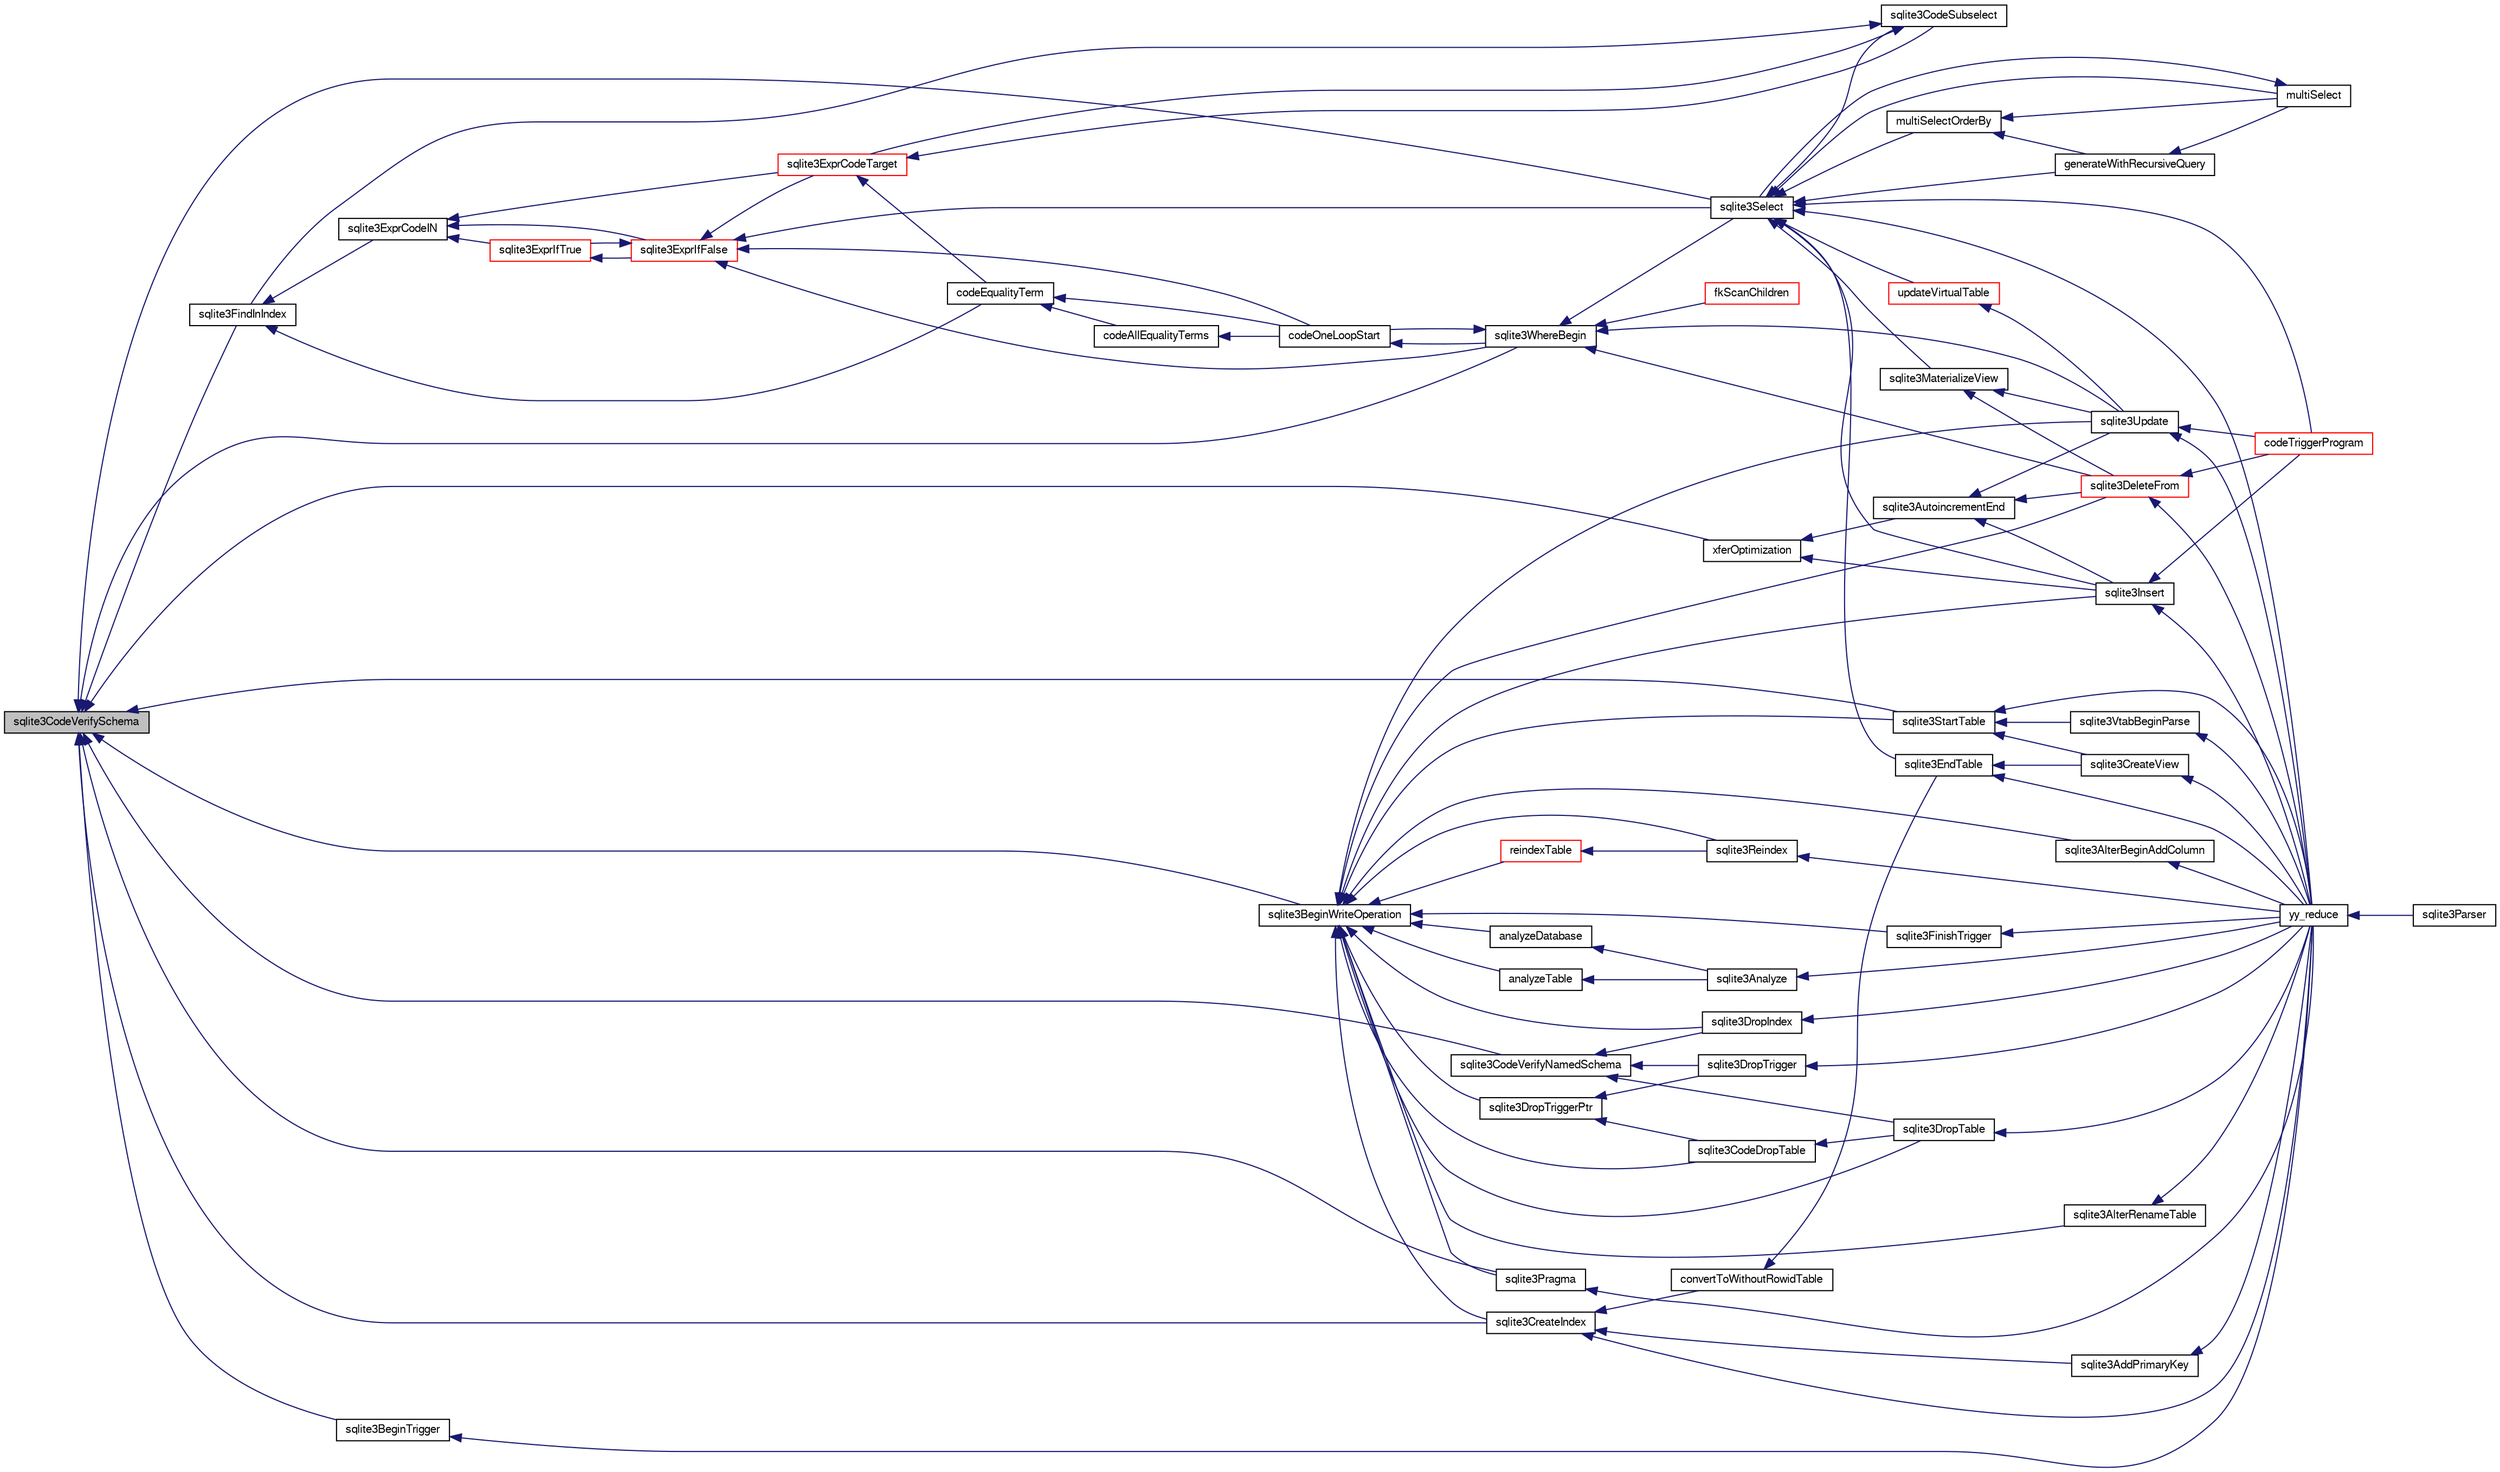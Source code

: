 digraph "sqlite3CodeVerifySchema"
{
  edge [fontname="FreeSans",fontsize="10",labelfontname="FreeSans",labelfontsize="10"];
  node [fontname="FreeSans",fontsize="10",shape=record];
  rankdir="LR";
  Node479420 [label="sqlite3CodeVerifySchema",height=0.2,width=0.4,color="black", fillcolor="grey75", style="filled", fontcolor="black"];
  Node479420 -> Node479421 [dir="back",color="midnightblue",fontsize="10",style="solid",fontname="FreeSans"];
  Node479421 [label="sqlite3FindInIndex",height=0.2,width=0.4,color="black", fillcolor="white", style="filled",URL="$sqlite3_8c.html#af7d8c56ab0231f44bb5f87b3fafeffb2"];
  Node479421 -> Node479422 [dir="back",color="midnightblue",fontsize="10",style="solid",fontname="FreeSans"];
  Node479422 [label="sqlite3ExprCodeIN",height=0.2,width=0.4,color="black", fillcolor="white", style="filled",URL="$sqlite3_8c.html#ad9cf4f5b5ffb90c24a4a0900c8626193"];
  Node479422 -> Node479423 [dir="back",color="midnightblue",fontsize="10",style="solid",fontname="FreeSans"];
  Node479423 [label="sqlite3ExprCodeTarget",height=0.2,width=0.4,color="red", fillcolor="white", style="filled",URL="$sqlite3_8c.html#a4f308397a0a3ed299ed31aaa1ae2a293"];
  Node479423 -> Node479424 [dir="back",color="midnightblue",fontsize="10",style="solid",fontname="FreeSans"];
  Node479424 [label="sqlite3CodeSubselect",height=0.2,width=0.4,color="black", fillcolor="white", style="filled",URL="$sqlite3_8c.html#aa69b46d2204a1d1b110107a1be12ee0c"];
  Node479424 -> Node479421 [dir="back",color="midnightblue",fontsize="10",style="solid",fontname="FreeSans"];
  Node479424 -> Node479423 [dir="back",color="midnightblue",fontsize="10",style="solid",fontname="FreeSans"];
  Node479423 -> Node479489 [dir="back",color="midnightblue",fontsize="10",style="solid",fontname="FreeSans"];
  Node479489 [label="codeEqualityTerm",height=0.2,width=0.4,color="black", fillcolor="white", style="filled",URL="$sqlite3_8c.html#ad88a57073f031452c9843e97f15acc47"];
  Node479489 -> Node479490 [dir="back",color="midnightblue",fontsize="10",style="solid",fontname="FreeSans"];
  Node479490 [label="codeAllEqualityTerms",height=0.2,width=0.4,color="black", fillcolor="white", style="filled",URL="$sqlite3_8c.html#a3095598b812500a4efe41bf17cd49381"];
  Node479490 -> Node479467 [dir="back",color="midnightblue",fontsize="10",style="solid",fontname="FreeSans"];
  Node479467 [label="codeOneLoopStart",height=0.2,width=0.4,color="black", fillcolor="white", style="filled",URL="$sqlite3_8c.html#aa868875120b151c169cc79139ed6e008"];
  Node479467 -> Node479458 [dir="back",color="midnightblue",fontsize="10",style="solid",fontname="FreeSans"];
  Node479458 [label="sqlite3WhereBegin",height=0.2,width=0.4,color="black", fillcolor="white", style="filled",URL="$sqlite3_8c.html#acad049f5c9a96a8118cffd5e5ce89f7c"];
  Node479458 -> Node479443 [dir="back",color="midnightblue",fontsize="10",style="solid",fontname="FreeSans"];
  Node479443 [label="sqlite3DeleteFrom",height=0.2,width=0.4,color="red", fillcolor="white", style="filled",URL="$sqlite3_8c.html#ab9b4b45349188b49eabb23f94608a091"];
  Node479443 -> Node479446 [dir="back",color="midnightblue",fontsize="10",style="solid",fontname="FreeSans"];
  Node479446 [label="codeTriggerProgram",height=0.2,width=0.4,color="red", fillcolor="white", style="filled",URL="$sqlite3_8c.html#a120801f59d9281d201d2ff4b2606836e"];
  Node479443 -> Node479433 [dir="back",color="midnightblue",fontsize="10",style="solid",fontname="FreeSans"];
  Node479433 [label="yy_reduce",height=0.2,width=0.4,color="black", fillcolor="white", style="filled",URL="$sqlite3_8c.html#a7c419a9b25711c666a9a2449ef377f14"];
  Node479433 -> Node479434 [dir="back",color="midnightblue",fontsize="10",style="solid",fontname="FreeSans"];
  Node479434 [label="sqlite3Parser",height=0.2,width=0.4,color="black", fillcolor="white", style="filled",URL="$sqlite3_8c.html#a0327d71a5fabe0b6a343d78a2602e72a"];
  Node479458 -> Node479459 [dir="back",color="midnightblue",fontsize="10",style="solid",fontname="FreeSans"];
  Node479459 [label="fkScanChildren",height=0.2,width=0.4,color="red", fillcolor="white", style="filled",URL="$sqlite3_8c.html#a67c9dcb484336b3155e7a82a037d4691"];
  Node479458 -> Node479461 [dir="back",color="midnightblue",fontsize="10",style="solid",fontname="FreeSans"];
  Node479461 [label="sqlite3Select",height=0.2,width=0.4,color="black", fillcolor="white", style="filled",URL="$sqlite3_8c.html#a2465ee8c956209ba4b272477b7c21a45"];
  Node479461 -> Node479424 [dir="back",color="midnightblue",fontsize="10",style="solid",fontname="FreeSans"];
  Node479461 -> Node479436 [dir="back",color="midnightblue",fontsize="10",style="solid",fontname="FreeSans"];
  Node479436 [label="sqlite3EndTable",height=0.2,width=0.4,color="black", fillcolor="white", style="filled",URL="$sqlite3_8c.html#a7b5f2c66c0f0b6f819d970ca389768b0"];
  Node479436 -> Node479437 [dir="back",color="midnightblue",fontsize="10",style="solid",fontname="FreeSans"];
  Node479437 [label="sqlite3CreateView",height=0.2,width=0.4,color="black", fillcolor="white", style="filled",URL="$sqlite3_8c.html#a9d85cb00ff71dee5cd9a019503a6982e"];
  Node479437 -> Node479433 [dir="back",color="midnightblue",fontsize="10",style="solid",fontname="FreeSans"];
  Node479436 -> Node479433 [dir="back",color="midnightblue",fontsize="10",style="solid",fontname="FreeSans"];
  Node479461 -> Node479462 [dir="back",color="midnightblue",fontsize="10",style="solid",fontname="FreeSans"];
  Node479462 [label="sqlite3MaterializeView",height=0.2,width=0.4,color="black", fillcolor="white", style="filled",URL="$sqlite3_8c.html#a4557984b0b75f998fb0c3f231c9b1def"];
  Node479462 -> Node479443 [dir="back",color="midnightblue",fontsize="10",style="solid",fontname="FreeSans"];
  Node479462 -> Node479451 [dir="back",color="midnightblue",fontsize="10",style="solid",fontname="FreeSans"];
  Node479451 [label="sqlite3Update",height=0.2,width=0.4,color="black", fillcolor="white", style="filled",URL="$sqlite3_8c.html#ac5aa67c46e8cc8174566fabe6809fafa"];
  Node479451 -> Node479446 [dir="back",color="midnightblue",fontsize="10",style="solid",fontname="FreeSans"];
  Node479451 -> Node479433 [dir="back",color="midnightblue",fontsize="10",style="solid",fontname="FreeSans"];
  Node479461 -> Node479453 [dir="back",color="midnightblue",fontsize="10",style="solid",fontname="FreeSans"];
  Node479453 [label="sqlite3Insert",height=0.2,width=0.4,color="black", fillcolor="white", style="filled",URL="$sqlite3_8c.html#a5b17c9c2000bae6bdff8e6be48d7dc2b"];
  Node479453 -> Node479446 [dir="back",color="midnightblue",fontsize="10",style="solid",fontname="FreeSans"];
  Node479453 -> Node479433 [dir="back",color="midnightblue",fontsize="10",style="solid",fontname="FreeSans"];
  Node479461 -> Node479463 [dir="back",color="midnightblue",fontsize="10",style="solid",fontname="FreeSans"];
  Node479463 [label="generateWithRecursiveQuery",height=0.2,width=0.4,color="black", fillcolor="white", style="filled",URL="$sqlite3_8c.html#ade2c3663fa9c3b9676507984b9483942"];
  Node479463 -> Node479464 [dir="back",color="midnightblue",fontsize="10",style="solid",fontname="FreeSans"];
  Node479464 [label="multiSelect",height=0.2,width=0.4,color="black", fillcolor="white", style="filled",URL="$sqlite3_8c.html#a6456c61f3d9b2389738753cedfa24fa7"];
  Node479464 -> Node479461 [dir="back",color="midnightblue",fontsize="10",style="solid",fontname="FreeSans"];
  Node479461 -> Node479464 [dir="back",color="midnightblue",fontsize="10",style="solid",fontname="FreeSans"];
  Node479461 -> Node479465 [dir="back",color="midnightblue",fontsize="10",style="solid",fontname="FreeSans"];
  Node479465 [label="multiSelectOrderBy",height=0.2,width=0.4,color="black", fillcolor="white", style="filled",URL="$sqlite3_8c.html#afcdb8488c6f4dfdadaf9f04bca35b808"];
  Node479465 -> Node479463 [dir="back",color="midnightblue",fontsize="10",style="solid",fontname="FreeSans"];
  Node479465 -> Node479464 [dir="back",color="midnightblue",fontsize="10",style="solid",fontname="FreeSans"];
  Node479461 -> Node479446 [dir="back",color="midnightblue",fontsize="10",style="solid",fontname="FreeSans"];
  Node479461 -> Node479466 [dir="back",color="midnightblue",fontsize="10",style="solid",fontname="FreeSans"];
  Node479466 [label="updateVirtualTable",height=0.2,width=0.4,color="red", fillcolor="white", style="filled",URL="$sqlite3_8c.html#a740220531db9293c39a2cdd7da3f74e1"];
  Node479466 -> Node479451 [dir="back",color="midnightblue",fontsize="10",style="solid",fontname="FreeSans"];
  Node479461 -> Node479433 [dir="back",color="midnightblue",fontsize="10",style="solid",fontname="FreeSans"];
  Node479458 -> Node479451 [dir="back",color="midnightblue",fontsize="10",style="solid",fontname="FreeSans"];
  Node479458 -> Node479467 [dir="back",color="midnightblue",fontsize="10",style="solid",fontname="FreeSans"];
  Node479489 -> Node479467 [dir="back",color="midnightblue",fontsize="10",style="solid",fontname="FreeSans"];
  Node479422 -> Node479427 [dir="back",color="midnightblue",fontsize="10",style="solid",fontname="FreeSans"];
  Node479427 [label="sqlite3ExprIfTrue",height=0.2,width=0.4,color="red", fillcolor="white", style="filled",URL="$sqlite3_8c.html#ad93a55237c23e1b743ab1f59df1a1444"];
  Node479427 -> Node479428 [dir="back",color="midnightblue",fontsize="10",style="solid",fontname="FreeSans"];
  Node479428 [label="sqlite3ExprIfFalse",height=0.2,width=0.4,color="red", fillcolor="white", style="filled",URL="$sqlite3_8c.html#af97ecccb5d56e321e118414b08f65b71"];
  Node479428 -> Node479423 [dir="back",color="midnightblue",fontsize="10",style="solid",fontname="FreeSans"];
  Node479428 -> Node479427 [dir="back",color="midnightblue",fontsize="10",style="solid",fontname="FreeSans"];
  Node479428 -> Node479461 [dir="back",color="midnightblue",fontsize="10",style="solid",fontname="FreeSans"];
  Node479428 -> Node479467 [dir="back",color="midnightblue",fontsize="10",style="solid",fontname="FreeSans"];
  Node479428 -> Node479458 [dir="back",color="midnightblue",fontsize="10",style="solid",fontname="FreeSans"];
  Node479422 -> Node479428 [dir="back",color="midnightblue",fontsize="10",style="solid",fontname="FreeSans"];
  Node479421 -> Node479489 [dir="back",color="midnightblue",fontsize="10",style="solid",fontname="FreeSans"];
  Node479420 -> Node479491 [dir="back",color="midnightblue",fontsize="10",style="solid",fontname="FreeSans"];
  Node479491 [label="sqlite3StartTable",height=0.2,width=0.4,color="black", fillcolor="white", style="filled",URL="$sqlite3_8c.html#af49b4395f39d9078a0dda2484c183012"];
  Node479491 -> Node479437 [dir="back",color="midnightblue",fontsize="10",style="solid",fontname="FreeSans"];
  Node479491 -> Node479492 [dir="back",color="midnightblue",fontsize="10",style="solid",fontname="FreeSans"];
  Node479492 [label="sqlite3VtabBeginParse",height=0.2,width=0.4,color="black", fillcolor="white", style="filled",URL="$sqlite3_8c.html#a081b9e174ed9650ac90990d60cd36e96"];
  Node479492 -> Node479433 [dir="back",color="midnightblue",fontsize="10",style="solid",fontname="FreeSans"];
  Node479491 -> Node479433 [dir="back",color="midnightblue",fontsize="10",style="solid",fontname="FreeSans"];
  Node479420 -> Node479431 [dir="back",color="midnightblue",fontsize="10",style="solid",fontname="FreeSans"];
  Node479431 [label="sqlite3CreateIndex",height=0.2,width=0.4,color="black", fillcolor="white", style="filled",URL="$sqlite3_8c.html#a8dbe5e590ab6c58a8c45f34f7c81e825"];
  Node479431 -> Node479432 [dir="back",color="midnightblue",fontsize="10",style="solid",fontname="FreeSans"];
  Node479432 [label="sqlite3AddPrimaryKey",height=0.2,width=0.4,color="black", fillcolor="white", style="filled",URL="$sqlite3_8c.html#af2b0672c3379d2a7d927d210ae0ade62"];
  Node479432 -> Node479433 [dir="back",color="midnightblue",fontsize="10",style="solid",fontname="FreeSans"];
  Node479431 -> Node479435 [dir="back",color="midnightblue",fontsize="10",style="solid",fontname="FreeSans"];
  Node479435 [label="convertToWithoutRowidTable",height=0.2,width=0.4,color="black", fillcolor="white", style="filled",URL="$sqlite3_8c.html#a0d41effc4e4a0ba740429a08f6747313"];
  Node479435 -> Node479436 [dir="back",color="midnightblue",fontsize="10",style="solid",fontname="FreeSans"];
  Node479431 -> Node479433 [dir="back",color="midnightblue",fontsize="10",style="solid",fontname="FreeSans"];
  Node479420 -> Node479493 [dir="back",color="midnightblue",fontsize="10",style="solid",fontname="FreeSans"];
  Node479493 [label="sqlite3CodeVerifyNamedSchema",height=0.2,width=0.4,color="black", fillcolor="white", style="filled",URL="$sqlite3_8c.html#a30331e33b8e462cbe3aa83c8bddb8c0e"];
  Node479493 -> Node479445 [dir="back",color="midnightblue",fontsize="10",style="solid",fontname="FreeSans"];
  Node479445 [label="sqlite3DropTable",height=0.2,width=0.4,color="black", fillcolor="white", style="filled",URL="$sqlite3_8c.html#a5534f77364b5568783c0e50db3c9defb"];
  Node479445 -> Node479433 [dir="back",color="midnightblue",fontsize="10",style="solid",fontname="FreeSans"];
  Node479493 -> Node479494 [dir="back",color="midnightblue",fontsize="10",style="solid",fontname="FreeSans"];
  Node479494 [label="sqlite3DropIndex",height=0.2,width=0.4,color="black", fillcolor="white", style="filled",URL="$sqlite3_8c.html#a3ffd2536f34a0cf6d427710b06b71e83"];
  Node479494 -> Node479433 [dir="back",color="midnightblue",fontsize="10",style="solid",fontname="FreeSans"];
  Node479493 -> Node479495 [dir="back",color="midnightblue",fontsize="10",style="solid",fontname="FreeSans"];
  Node479495 [label="sqlite3DropTrigger",height=0.2,width=0.4,color="black", fillcolor="white", style="filled",URL="$sqlite3_8c.html#affdf1dd65e331b06feaef6ff8636305f"];
  Node479495 -> Node479433 [dir="back",color="midnightblue",fontsize="10",style="solid",fontname="FreeSans"];
  Node479420 -> Node479496 [dir="back",color="midnightblue",fontsize="10",style="solid",fontname="FreeSans"];
  Node479496 [label="sqlite3BeginWriteOperation",height=0.2,width=0.4,color="black", fillcolor="white", style="filled",URL="$sqlite3_8c.html#a21b1b811bbe305f922244f8913c87f10"];
  Node479496 -> Node479497 [dir="back",color="midnightblue",fontsize="10",style="solid",fontname="FreeSans"];
  Node479497 [label="sqlite3AlterRenameTable",height=0.2,width=0.4,color="black", fillcolor="white", style="filled",URL="$sqlite3_8c.html#aa5cfdb507ff74e559f2efb0318c96d2c"];
  Node479497 -> Node479433 [dir="back",color="midnightblue",fontsize="10",style="solid",fontname="FreeSans"];
  Node479496 -> Node479498 [dir="back",color="midnightblue",fontsize="10",style="solid",fontname="FreeSans"];
  Node479498 [label="sqlite3AlterBeginAddColumn",height=0.2,width=0.4,color="black", fillcolor="white", style="filled",URL="$sqlite3_8c.html#a884f7bc342f8753d938ae1f1b9157d2d"];
  Node479498 -> Node479433 [dir="back",color="midnightblue",fontsize="10",style="solid",fontname="FreeSans"];
  Node479496 -> Node479499 [dir="back",color="midnightblue",fontsize="10",style="solid",fontname="FreeSans"];
  Node479499 [label="analyzeDatabase",height=0.2,width=0.4,color="black", fillcolor="white", style="filled",URL="$sqlite3_8c.html#a19f2a630f42aaa010d1b47b81f8cea18"];
  Node479499 -> Node479500 [dir="back",color="midnightblue",fontsize="10",style="solid",fontname="FreeSans"];
  Node479500 [label="sqlite3Analyze",height=0.2,width=0.4,color="black", fillcolor="white", style="filled",URL="$sqlite3_8c.html#ac696deb1ccaae3fa855cfbd0bfd4d048"];
  Node479500 -> Node479433 [dir="back",color="midnightblue",fontsize="10",style="solid",fontname="FreeSans"];
  Node479496 -> Node479501 [dir="back",color="midnightblue",fontsize="10",style="solid",fontname="FreeSans"];
  Node479501 [label="analyzeTable",height=0.2,width=0.4,color="black", fillcolor="white", style="filled",URL="$sqlite3_8c.html#a85f18bcf2d42d5d6ae3033b0c49144b6"];
  Node479501 -> Node479500 [dir="back",color="midnightblue",fontsize="10",style="solid",fontname="FreeSans"];
  Node479496 -> Node479491 [dir="back",color="midnightblue",fontsize="10",style="solid",fontname="FreeSans"];
  Node479496 -> Node479502 [dir="back",color="midnightblue",fontsize="10",style="solid",fontname="FreeSans"];
  Node479502 [label="sqlite3CodeDropTable",height=0.2,width=0.4,color="black", fillcolor="white", style="filled",URL="$sqlite3_8c.html#aaf9a8d65346dc15bfcd60bc48e885f46"];
  Node479502 -> Node479445 [dir="back",color="midnightblue",fontsize="10",style="solid",fontname="FreeSans"];
  Node479496 -> Node479445 [dir="back",color="midnightblue",fontsize="10",style="solid",fontname="FreeSans"];
  Node479496 -> Node479431 [dir="back",color="midnightblue",fontsize="10",style="solid",fontname="FreeSans"];
  Node479496 -> Node479494 [dir="back",color="midnightblue",fontsize="10",style="solid",fontname="FreeSans"];
  Node479496 -> Node479438 [dir="back",color="midnightblue",fontsize="10",style="solid",fontname="FreeSans"];
  Node479438 [label="reindexTable",height=0.2,width=0.4,color="red", fillcolor="white", style="filled",URL="$sqlite3_8c.html#aaa297e36c19aa0d39c60bf95a03b04b6"];
  Node479438 -> Node479440 [dir="back",color="midnightblue",fontsize="10",style="solid",fontname="FreeSans"];
  Node479440 [label="sqlite3Reindex",height=0.2,width=0.4,color="black", fillcolor="white", style="filled",URL="$sqlite3_8c.html#abd189e31189391e1ef114b413ff4abbf"];
  Node479440 -> Node479433 [dir="back",color="midnightblue",fontsize="10",style="solid",fontname="FreeSans"];
  Node479496 -> Node479440 [dir="back",color="midnightblue",fontsize="10",style="solid",fontname="FreeSans"];
  Node479496 -> Node479443 [dir="back",color="midnightblue",fontsize="10",style="solid",fontname="FreeSans"];
  Node479496 -> Node479453 [dir="back",color="midnightblue",fontsize="10",style="solid",fontname="FreeSans"];
  Node479496 -> Node479456 [dir="back",color="midnightblue",fontsize="10",style="solid",fontname="FreeSans"];
  Node479456 [label="sqlite3Pragma",height=0.2,width=0.4,color="black", fillcolor="white", style="filled",URL="$sqlite3_8c.html#a111391370f58f8e6a6eca51fd34d62ed"];
  Node479456 -> Node479433 [dir="back",color="midnightblue",fontsize="10",style="solid",fontname="FreeSans"];
  Node479496 -> Node479503 [dir="back",color="midnightblue",fontsize="10",style="solid",fontname="FreeSans"];
  Node479503 [label="sqlite3FinishTrigger",height=0.2,width=0.4,color="black", fillcolor="white", style="filled",URL="$sqlite3_8c.html#a15231afa0ac739363aee4cdb88380886"];
  Node479503 -> Node479433 [dir="back",color="midnightblue",fontsize="10",style="solid",fontname="FreeSans"];
  Node479496 -> Node479504 [dir="back",color="midnightblue",fontsize="10",style="solid",fontname="FreeSans"];
  Node479504 [label="sqlite3DropTriggerPtr",height=0.2,width=0.4,color="black", fillcolor="white", style="filled",URL="$sqlite3_8c.html#aa3a84617bfc76be1c61c27fc2b6d0b17"];
  Node479504 -> Node479502 [dir="back",color="midnightblue",fontsize="10",style="solid",fontname="FreeSans"];
  Node479504 -> Node479495 [dir="back",color="midnightblue",fontsize="10",style="solid",fontname="FreeSans"];
  Node479496 -> Node479451 [dir="back",color="midnightblue",fontsize="10",style="solid",fontname="FreeSans"];
  Node479420 -> Node479505 [dir="back",color="midnightblue",fontsize="10",style="solid",fontname="FreeSans"];
  Node479505 [label="xferOptimization",height=0.2,width=0.4,color="black", fillcolor="white", style="filled",URL="$sqlite3_8c.html#ae85c90f7d064fe83f4ed930e708855d2"];
  Node479505 -> Node479506 [dir="back",color="midnightblue",fontsize="10",style="solid",fontname="FreeSans"];
  Node479506 [label="sqlite3AutoincrementEnd",height=0.2,width=0.4,color="black", fillcolor="white", style="filled",URL="$sqlite3_8c.html#ad8f51f6ea684367030cd9c09234374e7"];
  Node479506 -> Node479443 [dir="back",color="midnightblue",fontsize="10",style="solid",fontname="FreeSans"];
  Node479506 -> Node479453 [dir="back",color="midnightblue",fontsize="10",style="solid",fontname="FreeSans"];
  Node479506 -> Node479451 [dir="back",color="midnightblue",fontsize="10",style="solid",fontname="FreeSans"];
  Node479505 -> Node479453 [dir="back",color="midnightblue",fontsize="10",style="solid",fontname="FreeSans"];
  Node479420 -> Node479456 [dir="back",color="midnightblue",fontsize="10",style="solid",fontname="FreeSans"];
  Node479420 -> Node479461 [dir="back",color="midnightblue",fontsize="10",style="solid",fontname="FreeSans"];
  Node479420 -> Node479507 [dir="back",color="midnightblue",fontsize="10",style="solid",fontname="FreeSans"];
  Node479507 [label="sqlite3BeginTrigger",height=0.2,width=0.4,color="black", fillcolor="white", style="filled",URL="$sqlite3_8c.html#ac20a731dbd52edec68a09962c7f39a4c"];
  Node479507 -> Node479433 [dir="back",color="midnightblue",fontsize="10",style="solid",fontname="FreeSans"];
  Node479420 -> Node479458 [dir="back",color="midnightblue",fontsize="10",style="solid",fontname="FreeSans"];
}
